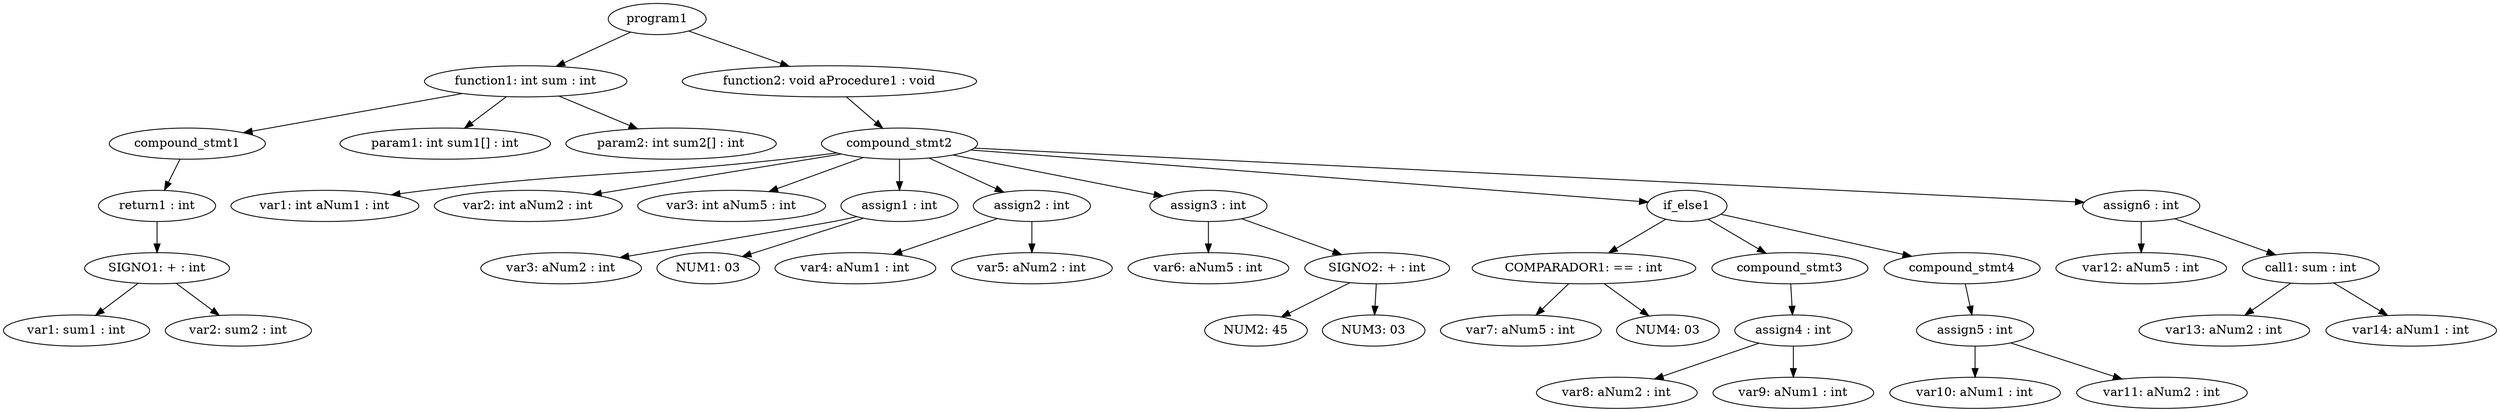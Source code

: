 digraph G {
	"program1" -> "function1: int sum : int"
	"function1: int sum : int" -> "compound_stmt1"
	"compound_stmt1" -> "return1 : int"
	"return1 : int" -> "SIGNO1: + : int"
	"SIGNO1: + : int" -> "var1: sum1 : int"
	"SIGNO1: + : int" -> "var2: sum2 : int"
	"function1: int sum : int" -> "param1: int sum1[] : int"
	"function1: int sum : int" -> "param2: int sum2[] : int"
	"program1" -> "function2: void aProcedure1 : void"
	"function2: void aProcedure1 : void" -> "compound_stmt2"
	"compound_stmt2" -> "var1: int aNum1 : int"
	"compound_stmt2" -> "var2: int aNum2 : int"
	"compound_stmt2" -> "var3: int aNum5 : int"
	"compound_stmt2" -> "assign1 : int"
	"assign1 : int" -> "var3: aNum2 : int"
	"assign1 : int" -> "NUM1: 03"
	"compound_stmt2" -> "assign2 : int"
	"assign2 : int" -> "var4: aNum1 : int"
	"assign2 : int" -> "var5: aNum2 : int"
	"compound_stmt2" -> "assign3 : int"
	"assign3 : int" -> "var6: aNum5 : int"
	"assign3 : int" -> "SIGNO2: + : int"
	"SIGNO2: + : int" -> "NUM2: 45"
	"SIGNO2: + : int" -> "NUM3: 03"
	"compound_stmt2" -> "if_else1"
	"if_else1" -> "COMPARADOR1: == : int"
	"COMPARADOR1: == : int" -> "var7: aNum5 : int"
	"COMPARADOR1: == : int" -> "NUM4: 03"
	"if_else1" -> "compound_stmt3"
	"compound_stmt3" -> "assign4 : int"
	"assign4 : int" -> "var8: aNum2 : int"
	"assign4 : int" -> "var9: aNum1 : int"
	"if_else1" -> "compound_stmt4"
	"compound_stmt4" -> "assign5 : int"
	"assign5 : int" -> "var10: aNum1 : int"
	"assign5 : int" -> "var11: aNum2 : int"
	"compound_stmt2" -> "assign6 : int"
	"assign6 : int" -> "var12: aNum5 : int"
	"assign6 : int" -> "call1: sum : int"
	"call1: sum : int" -> "var13: aNum2 : int"
	"call1: sum : int" -> "var14: aNum1 : int"
}